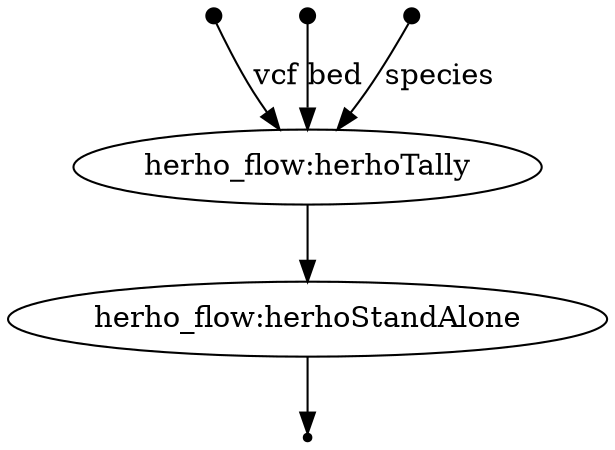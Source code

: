 digraph "dag2023091858502468" {
p0 [shape=point,label="",fixedsize=true,width=0.1];
p3 [label="herho_flow:herhoTally"];
p0 -> p3 [label="vcf"];

p1 [shape=point,label="",fixedsize=true,width=0.1];
p3 [label="herho_flow:herhoTally"];
p1 -> p3 [label="bed"];

p2 [shape=point,label="",fixedsize=true,width=0.1];
p3 [label="herho_flow:herhoTally"];
p2 -> p3 [label="species"];

p3 [label="herho_flow:herhoTally"];
p4 [label="herho_flow:herhoStandAlone"];
p3 -> p4;

p4 [label="herho_flow:herhoStandAlone"];
p5 [shape=point];
p4 -> p5;

}
